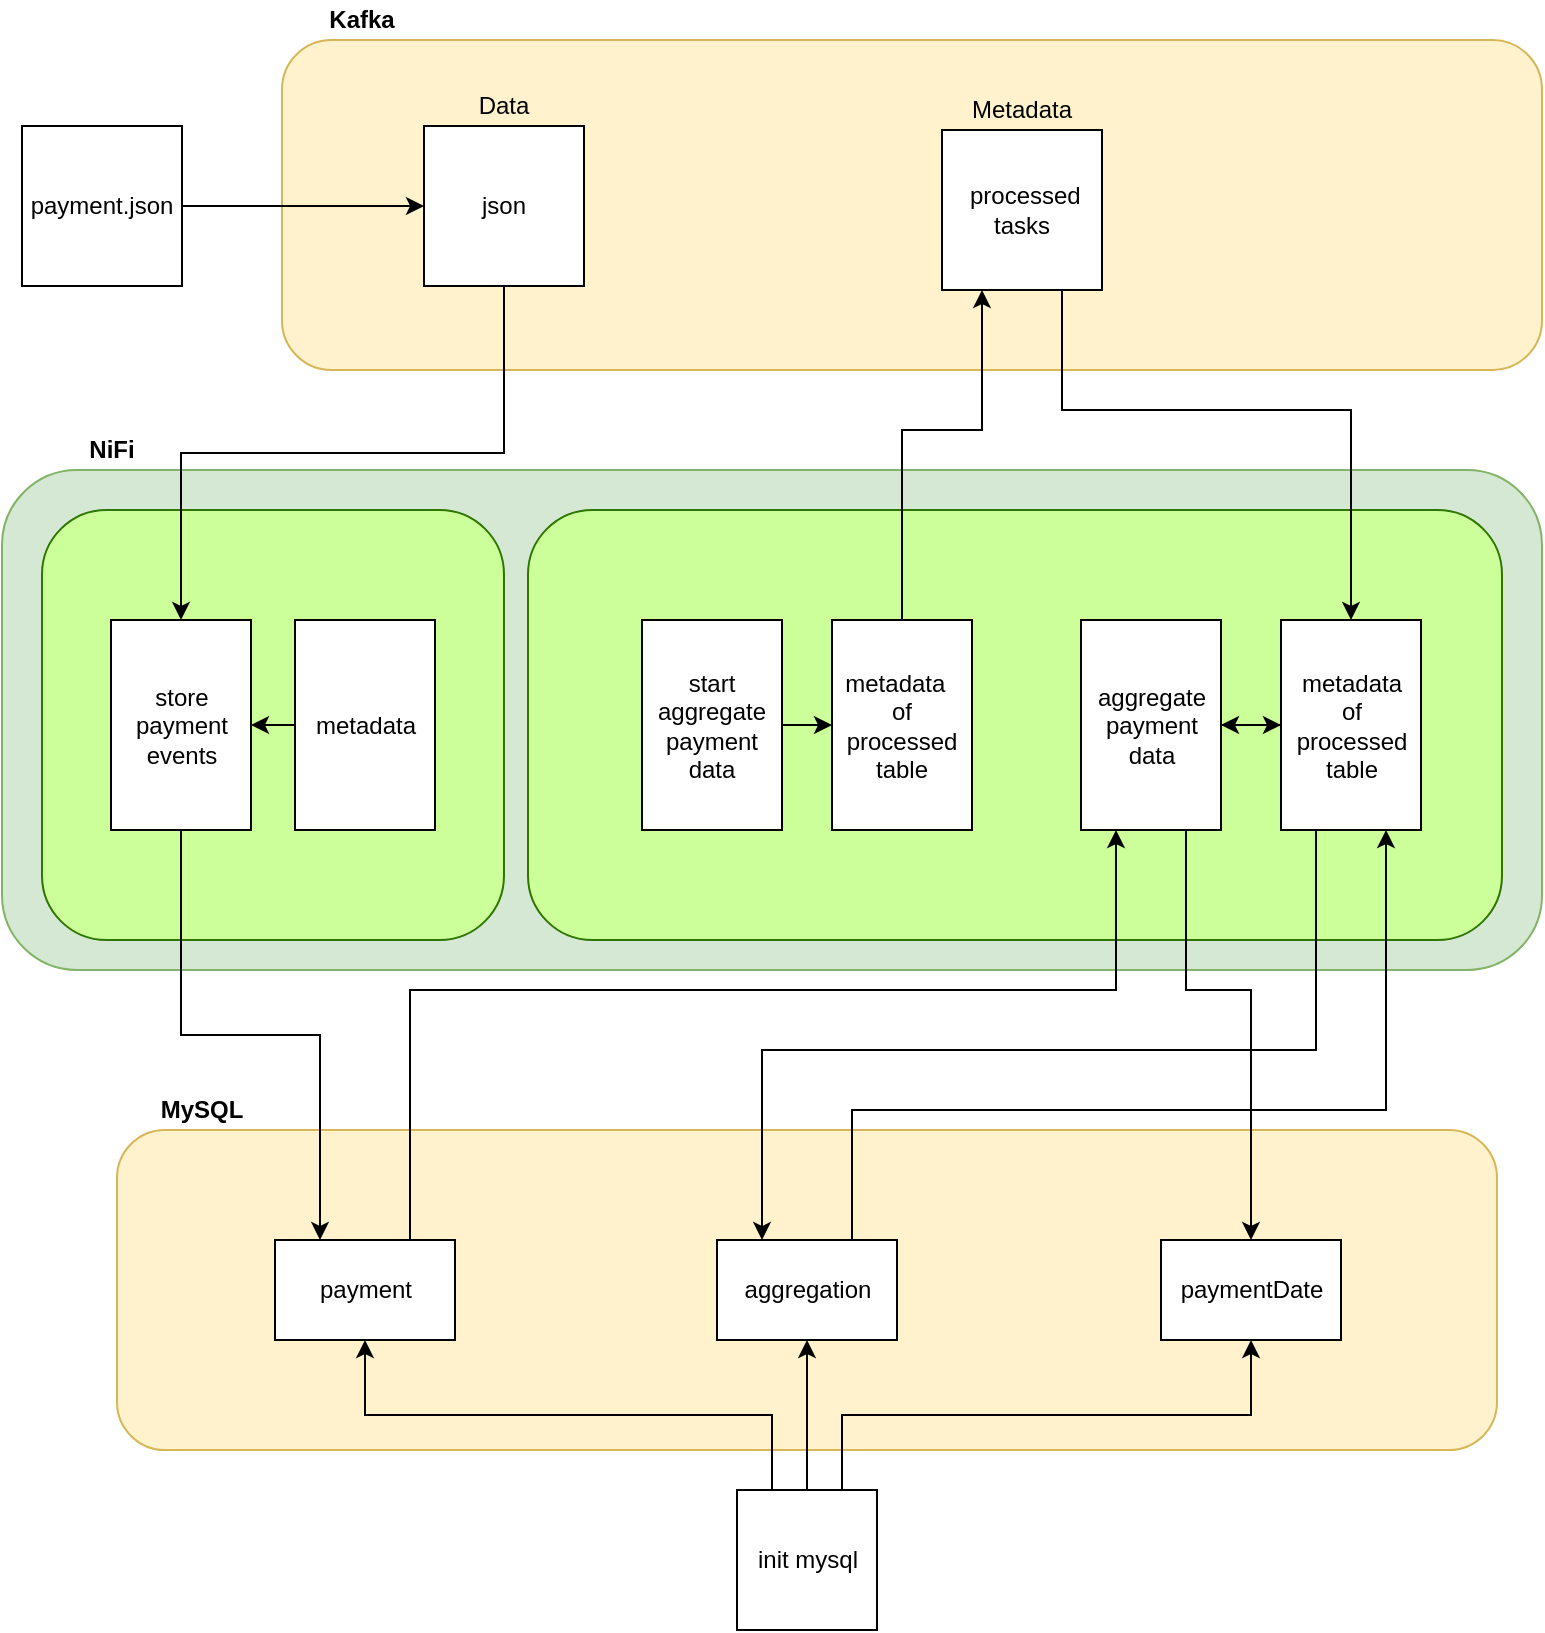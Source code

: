 <mxfile pages="1" version="11.2.9" type="device"><diagram id="EEhNWTj2leA35i7mV0Bs" name="Page-1"><mxGraphModel dx="1094" dy="583" grid="1" gridSize="10" guides="1" tooltips="1" connect="1" arrows="1" fold="1" page="1" pageScale="1" pageWidth="827" pageHeight="1169" math="0" shadow="0"><root><mxCell id="0"/><mxCell id="1" parent="0"/><mxCell id="xVIuy6DcRjZVw3Pg18Bf-3" value="" style="rounded=1;whiteSpace=wrap;html=1;fillColor=#d5e8d4;strokeColor=#82b366;" parent="1" vertex="1"><mxGeometry x="30" y="240" width="770" height="250" as="geometry"/></mxCell><mxCell id="EHM_CmDCCP03L_yN6cR8-29" value="" style="rounded=1;whiteSpace=wrap;html=1;fillColor=#CCFF99;strokeColor=#2D7600;fontColor=#ffffff;" vertex="1" parent="1"><mxGeometry x="293" y="260" width="487" height="215" as="geometry"/></mxCell><mxCell id="EHM_CmDCCP03L_yN6cR8-31" value="" style="rounded=1;whiteSpace=wrap;html=1;fillColor=#CCFF99;strokeColor=#2D7600;fontColor=#ffffff;" vertex="1" parent="1"><mxGeometry x="50" y="260" width="231" height="215" as="geometry"/></mxCell><mxCell id="xVIuy6DcRjZVw3Pg18Bf-5" value="" style="rounded=1;whiteSpace=wrap;html=1;fillColor=#fff2cc;strokeColor=#d6b656;" parent="1" vertex="1"><mxGeometry x="170" y="25" width="630" height="165" as="geometry"/></mxCell><mxCell id="xVIuy6DcRjZVw3Pg18Bf-7" value="" style="rounded=1;whiteSpace=wrap;html=1;fillColor=#fff2cc;strokeColor=#d6b656;" parent="1" vertex="1"><mxGeometry x="87.5" y="570" width="690" height="160" as="geometry"/></mxCell><mxCell id="EHM_CmDCCP03L_yN6cR8-2" style="edgeStyle=orthogonalEdgeStyle;rounded=0;orthogonalLoop=1;jettySize=auto;html=1;exitX=0.5;exitY=1;exitDx=0;exitDy=0;" edge="1" parent="1" source="xVIuy6DcRjZVw3Pg18Bf-17" target="xVIuy6DcRjZVw3Pg18Bf-6"><mxGeometry relative="1" as="geometry"/></mxCell><mxCell id="xVIuy6DcRjZVw3Pg18Bf-17" value="json" style="whiteSpace=wrap;html=1;aspect=fixed;" parent="1" vertex="1"><mxGeometry x="241" y="68" width="80" height="80" as="geometry"/></mxCell><mxCell id="EHM_CmDCCP03L_yN6cR8-1" style="edgeStyle=orthogonalEdgeStyle;rounded=0;orthogonalLoop=1;jettySize=auto;html=1;exitX=1;exitY=0.5;exitDx=0;exitDy=0;" edge="1" parent="1" source="xVIuy6DcRjZVw3Pg18Bf-18" target="xVIuy6DcRjZVw3Pg18Bf-17"><mxGeometry relative="1" as="geometry"/></mxCell><mxCell id="xVIuy6DcRjZVw3Pg18Bf-18" value="payment.json" style="whiteSpace=wrap;html=1;aspect=fixed;" parent="1" vertex="1"><mxGeometry x="40" y="68" width="80" height="80" as="geometry"/></mxCell><mxCell id="xVIuy6DcRjZVw3Pg18Bf-21" value="Data" style="text;html=1;strokeColor=none;fillColor=none;align=center;verticalAlign=middle;whiteSpace=wrap;rounded=0;" parent="1" vertex="1"><mxGeometry x="261" y="48" width="40" height="20" as="geometry"/></mxCell><mxCell id="EHM_CmDCCP03L_yN6cR8-33" style="edgeStyle=orthogonalEdgeStyle;rounded=0;orthogonalLoop=1;jettySize=auto;html=1;exitX=0.75;exitY=1;exitDx=0;exitDy=0;entryX=0.5;entryY=0;entryDx=0;entryDy=0;" edge="1" parent="1" source="xVIuy6DcRjZVw3Pg18Bf-22" target="xVIuy6DcRjZVw3Pg18Bf-15"><mxGeometry relative="1" as="geometry"><Array as="points"><mxPoint x="560" y="210"/><mxPoint x="705" y="210"/></Array></mxGeometry></mxCell><mxCell id="xVIuy6DcRjZVw3Pg18Bf-22" value="&amp;nbsp;processed&lt;br&gt;tasks" style="whiteSpace=wrap;html=1;aspect=fixed;" parent="1" vertex="1"><mxGeometry x="500" y="70" width="80" height="80" as="geometry"/></mxCell><mxCell id="xVIuy6DcRjZVw3Pg18Bf-23" value="Metadata" style="text;html=1;strokeColor=none;fillColor=none;align=center;verticalAlign=middle;whiteSpace=wrap;rounded=0;" parent="1" vertex="1"><mxGeometry x="520" y="50" width="40" height="20" as="geometry"/></mxCell><mxCell id="xVIuy6DcRjZVw3Pg18Bf-30" value="&lt;b&gt;Kafka&lt;/b&gt;" style="text;html=1;strokeColor=none;fillColor=none;align=center;verticalAlign=middle;whiteSpace=wrap;rounded=0;" parent="1" vertex="1"><mxGeometry x="190" y="5" width="40" height="20" as="geometry"/></mxCell><mxCell id="xVIuy6DcRjZVw3Pg18Bf-31" value="&lt;div&gt;&lt;b&gt;NiFi&lt;/b&gt;&lt;/div&gt;" style="text;html=1;strokeColor=none;fillColor=none;align=center;verticalAlign=middle;whiteSpace=wrap;rounded=0;" parent="1" vertex="1"><mxGeometry x="64.5" y="220" width="40" height="20" as="geometry"/></mxCell><mxCell id="xVIuy6DcRjZVw3Pg18Bf-33" value="&lt;b&gt;MySQL&lt;/b&gt;" style="text;html=1;strokeColor=none;fillColor=none;align=center;verticalAlign=middle;whiteSpace=wrap;rounded=0;" parent="1" vertex="1"><mxGeometry x="110" y="550" width="40" height="20" as="geometry"/></mxCell><mxCell id="xVIuy6DcRjZVw3Pg18Bf-38" value="paymentDate" style="rounded=0;whiteSpace=wrap;html=1;comic=0;glass=0;" parent="1" vertex="1"><mxGeometry x="609.5" y="625" width="90" height="50" as="geometry"/></mxCell><mxCell id="EHM_CmDCCP03L_yN6cR8-7" style="edgeStyle=orthogonalEdgeStyle;rounded=0;orthogonalLoop=1;jettySize=auto;html=1;exitX=0.75;exitY=0;exitDx=0;exitDy=0;entryX=0.5;entryY=1;entryDx=0;entryDy=0;" edge="1" parent="1" source="xVIuy6DcRjZVw3Pg18Bf-48" target="xVIuy6DcRjZVw3Pg18Bf-38"><mxGeometry relative="1" as="geometry"/></mxCell><mxCell id="EHM_CmDCCP03L_yN6cR8-8" style="edgeStyle=orthogonalEdgeStyle;rounded=0;orthogonalLoop=1;jettySize=auto;html=1;exitX=0.5;exitY=0;exitDx=0;exitDy=0;entryX=0.5;entryY=1;entryDx=0;entryDy=0;" edge="1" parent="1" source="xVIuy6DcRjZVw3Pg18Bf-48" target="HBMFjYpA0S638wL-HlDS-1"><mxGeometry relative="1" as="geometry"/></mxCell><mxCell id="EHM_CmDCCP03L_yN6cR8-9" style="edgeStyle=orthogonalEdgeStyle;rounded=0;orthogonalLoop=1;jettySize=auto;html=1;exitX=0.25;exitY=0;exitDx=0;exitDy=0;entryX=0.5;entryY=1;entryDx=0;entryDy=0;" edge="1" parent="1" source="xVIuy6DcRjZVw3Pg18Bf-48" target="xVIuy6DcRjZVw3Pg18Bf-37"><mxGeometry relative="1" as="geometry"/></mxCell><mxCell id="xVIuy6DcRjZVw3Pg18Bf-48" value="&lt;div&gt;init mysql&lt;/div&gt;" style="whiteSpace=wrap;html=1;aspect=fixed;" parent="1" vertex="1"><mxGeometry x="397.5" y="750" width="70" height="70" as="geometry"/></mxCell><mxCell id="EHM_CmDCCP03L_yN6cR8-44" style="edgeStyle=orthogonalEdgeStyle;rounded=0;orthogonalLoop=1;jettySize=auto;html=1;exitX=0.75;exitY=0;exitDx=0;exitDy=0;entryX=0.75;entryY=1;entryDx=0;entryDy=0;" edge="1" parent="1" source="HBMFjYpA0S638wL-HlDS-1" target="xVIuy6DcRjZVw3Pg18Bf-15"><mxGeometry relative="1" as="geometry"><Array as="points"><mxPoint x="455" y="560"/><mxPoint x="722" y="560"/></Array></mxGeometry></mxCell><mxCell id="HBMFjYpA0S638wL-HlDS-1" value="aggregation" style="rounded=0;whiteSpace=wrap;html=1;" parent="1" vertex="1"><mxGeometry x="387.5" y="625" width="90" height="50" as="geometry"/></mxCell><mxCell id="EHM_CmDCCP03L_yN6cR8-34" style="edgeStyle=orthogonalEdgeStyle;rounded=0;orthogonalLoop=1;jettySize=auto;html=1;exitX=0.5;exitY=0;exitDx=0;exitDy=0;entryX=0.25;entryY=1;entryDx=0;entryDy=0;" edge="1" parent="1" source="HBMFjYpA0S638wL-HlDS-6" target="xVIuy6DcRjZVw3Pg18Bf-22"><mxGeometry relative="1" as="geometry"><Array as="points"><mxPoint x="480" y="220"/><mxPoint x="520" y="220"/></Array></mxGeometry></mxCell><mxCell id="EHM_CmDCCP03L_yN6cR8-37" value="" style="group;rounded=0;glass=0;comic=0;" vertex="1" connectable="0" parent="1"><mxGeometry x="569.5" y="315" width="170" height="105" as="geometry"/></mxCell><mxCell id="xVIuy6DcRjZVw3Pg18Bf-14" value="aggregate&lt;br&gt;payment&lt;br&gt;data" style="rounded=0;whiteSpace=wrap;html=1;" parent="EHM_CmDCCP03L_yN6cR8-37" vertex="1"><mxGeometry width="70" height="105" as="geometry"/></mxCell><mxCell id="xVIuy6DcRjZVw3Pg18Bf-15" value="metadata&lt;br&gt;of&lt;br&gt;processed&lt;br&gt;table" style="rounded=0;whiteSpace=wrap;html=1;" parent="EHM_CmDCCP03L_yN6cR8-37" vertex="1"><mxGeometry x="100" width="70" height="105" as="geometry"/></mxCell><mxCell id="EHM_CmDCCP03L_yN6cR8-15" style="edgeStyle=orthogonalEdgeStyle;rounded=0;orthogonalLoop=1;jettySize=auto;html=1;exitX=0;exitY=0.5;exitDx=0;exitDy=0;entryX=1;entryY=0.5;entryDx=0;entryDy=0;" edge="1" parent="EHM_CmDCCP03L_yN6cR8-37" source="xVIuy6DcRjZVw3Pg18Bf-15" target="xVIuy6DcRjZVw3Pg18Bf-14"><mxGeometry relative="1" as="geometry"/></mxCell><mxCell id="EHM_CmDCCP03L_yN6cR8-16" style="edgeStyle=orthogonalEdgeStyle;rounded=0;orthogonalLoop=1;jettySize=auto;html=1;exitX=1;exitY=0.5;exitDx=0;exitDy=0;entryX=0;entryY=0.5;entryDx=0;entryDy=0;" edge="1" parent="EHM_CmDCCP03L_yN6cR8-37" source="xVIuy6DcRjZVw3Pg18Bf-14" target="xVIuy6DcRjZVw3Pg18Bf-15"><mxGeometry relative="1" as="geometry"/></mxCell><mxCell id="EHM_CmDCCP03L_yN6cR8-36" value="" style="group" vertex="1" connectable="0" parent="1"><mxGeometry x="350.0" y="315" width="165" height="105" as="geometry"/></mxCell><mxCell id="HBMFjYpA0S638wL-HlDS-5" value="start&lt;br&gt;aggregate&lt;br&gt;payment&lt;br&gt;data" style="rounded=0;whiteSpace=wrap;html=1;" parent="EHM_CmDCCP03L_yN6cR8-36" vertex="1"><mxGeometry width="70" height="105" as="geometry"/></mxCell><mxCell id="HBMFjYpA0S638wL-HlDS-6" value="metadata&amp;nbsp;&amp;nbsp; of processed table" style="rounded=0;whiteSpace=wrap;html=1;" parent="EHM_CmDCCP03L_yN6cR8-36" vertex="1"><mxGeometry x="95" width="70" height="105" as="geometry"/></mxCell><mxCell id="EHM_CmDCCP03L_yN6cR8-11" style="edgeStyle=orthogonalEdgeStyle;rounded=0;orthogonalLoop=1;jettySize=auto;html=1;exitX=1;exitY=0.5;exitDx=0;exitDy=0;entryX=0;entryY=0.5;entryDx=0;entryDy=0;" edge="1" parent="EHM_CmDCCP03L_yN6cR8-36" source="HBMFjYpA0S638wL-HlDS-5" target="HBMFjYpA0S638wL-HlDS-6"><mxGeometry relative="1" as="geometry"/></mxCell><mxCell id="EHM_CmDCCP03L_yN6cR8-42" style="edgeStyle=orthogonalEdgeStyle;rounded=0;orthogonalLoop=1;jettySize=auto;html=1;exitX=0.75;exitY=0;exitDx=0;exitDy=0;entryX=0.25;entryY=1;entryDx=0;entryDy=0;" edge="1" parent="1" source="xVIuy6DcRjZVw3Pg18Bf-37" target="xVIuy6DcRjZVw3Pg18Bf-14"><mxGeometry relative="1" as="geometry"><Array as="points"><mxPoint x="234" y="500"/><mxPoint x="587" y="500"/></Array></mxGeometry></mxCell><mxCell id="xVIuy6DcRjZVw3Pg18Bf-37" value="&lt;div&gt;&lt;span&gt;payment&lt;/span&gt;&lt;br&gt;&lt;/div&gt;" style="rounded=0;whiteSpace=wrap;html=1;" parent="1" vertex="1"><mxGeometry x="166.5" y="625" width="90" height="50" as="geometry"/></mxCell><mxCell id="EHM_CmDCCP03L_yN6cR8-41" style="edgeStyle=orthogonalEdgeStyle;rounded=0;orthogonalLoop=1;jettySize=auto;html=1;exitX=0.5;exitY=1;exitDx=0;exitDy=0;entryX=0.25;entryY=0;entryDx=0;entryDy=0;" edge="1" parent="1" source="xVIuy6DcRjZVw3Pg18Bf-6" target="xVIuy6DcRjZVw3Pg18Bf-37"><mxGeometry relative="1" as="geometry"/></mxCell><mxCell id="xVIuy6DcRjZVw3Pg18Bf-6" value="store payment events " style="rounded=0;whiteSpace=wrap;html=1;" parent="1" vertex="1"><mxGeometry x="84.5" y="315" width="70" height="105" as="geometry"/></mxCell><mxCell id="EHM_CmDCCP03L_yN6cR8-26" value="metadata" style="rounded=0;whiteSpace=wrap;html=1;" vertex="1" parent="1"><mxGeometry x="176.5" y="315" width="70" height="105" as="geometry"/></mxCell><mxCell id="EHM_CmDCCP03L_yN6cR8-28" style="edgeStyle=orthogonalEdgeStyle;rounded=0;orthogonalLoop=1;jettySize=auto;html=1;exitX=0;exitY=0.5;exitDx=0;exitDy=0;entryX=1;entryY=0.5;entryDx=0;entryDy=0;" edge="1" parent="1" source="EHM_CmDCCP03L_yN6cR8-26" target="xVIuy6DcRjZVw3Pg18Bf-6"><mxGeometry relative="1" as="geometry"/></mxCell><mxCell id="EHM_CmDCCP03L_yN6cR8-43" style="edgeStyle=orthogonalEdgeStyle;rounded=0;orthogonalLoop=1;jettySize=auto;html=1;exitX=0.25;exitY=1;exitDx=0;exitDy=0;entryX=0.25;entryY=0;entryDx=0;entryDy=0;" edge="1" parent="1" source="xVIuy6DcRjZVw3Pg18Bf-15" target="HBMFjYpA0S638wL-HlDS-1"><mxGeometry relative="1" as="geometry"><Array as="points"><mxPoint x="687" y="530"/><mxPoint x="410" y="530"/></Array></mxGeometry></mxCell><mxCell id="EHM_CmDCCP03L_yN6cR8-49" style="edgeStyle=orthogonalEdgeStyle;rounded=0;comic=0;orthogonalLoop=1;jettySize=auto;html=1;exitX=0.75;exitY=1;exitDx=0;exitDy=0;entryX=0.5;entryY=0;entryDx=0;entryDy=0;shadow=0;strokeColor=#000000;" edge="1" parent="1" source="xVIuy6DcRjZVw3Pg18Bf-14" target="xVIuy6DcRjZVw3Pg18Bf-38"><mxGeometry relative="1" as="geometry"><Array as="points"><mxPoint x="622" y="500"/><mxPoint x="654" y="500"/></Array></mxGeometry></mxCell></root></mxGraphModel></diagram></mxfile>
